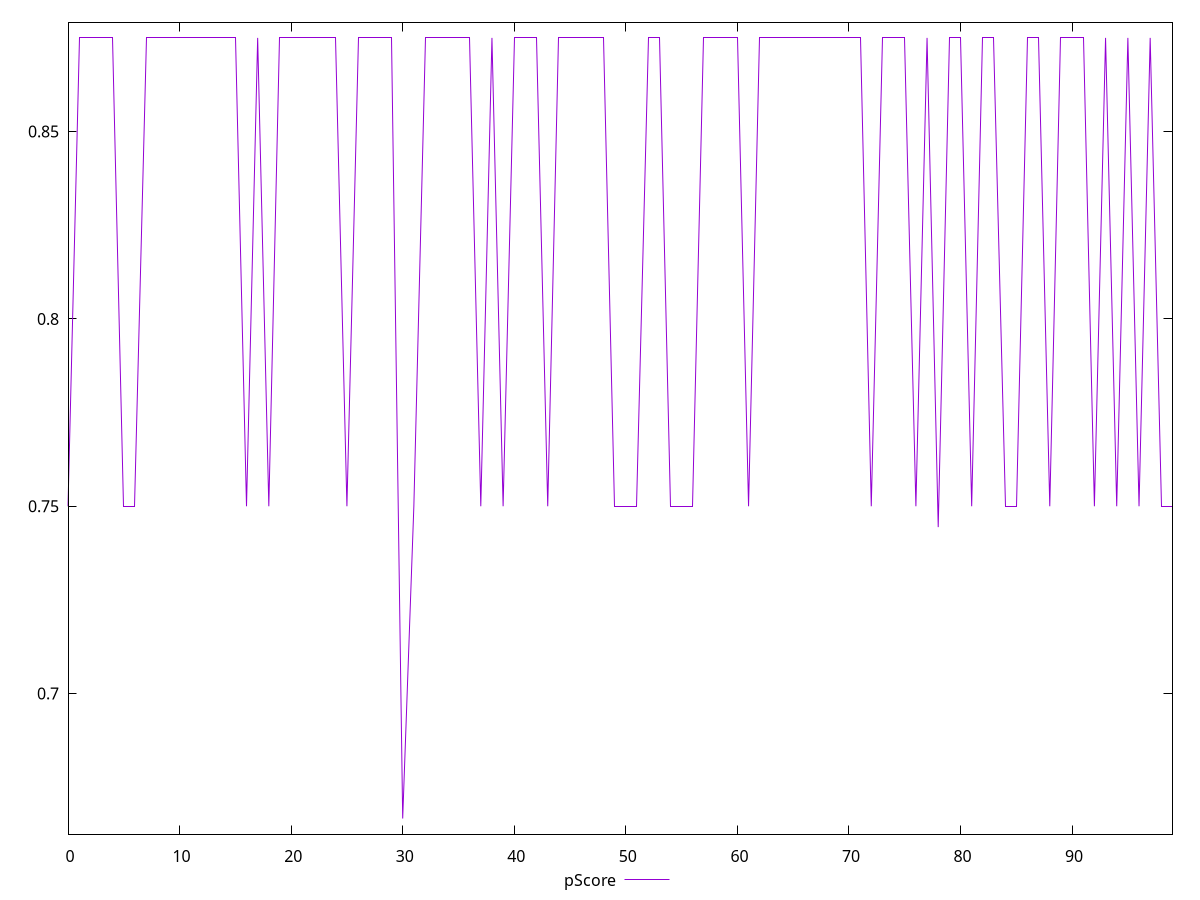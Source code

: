 reset

$pScore <<EOF
0 0.75
1 0.875
2 0.875
3 0.875
4 0.875
5 0.75
6 0.75
7 0.875
8 0.875
9 0.875
10 0.875
11 0.875
12 0.875
13 0.875
14 0.875
15 0.875
16 0.75
17 0.875
18 0.75
19 0.875
20 0.875
21 0.875
22 0.875
23 0.875
24 0.875
25 0.75
26 0.875
27 0.875
28 0.875
29 0.875
30 0.6666666666666666
31 0.75
32 0.875
33 0.875
34 0.875
35 0.875
36 0.875
37 0.75
38 0.875
39 0.75
40 0.875
41 0.875
42 0.875
43 0.75
44 0.875
45 0.875
46 0.875
47 0.875
48 0.875
49 0.75
50 0.75
51 0.75
52 0.875
53 0.875
54 0.75
55 0.75
56 0.75
57 0.875
58 0.875
59 0.875
60 0.875
61 0.75
62 0.875
63 0.875
64 0.875
65 0.875
66 0.875
67 0.875
68 0.875
69 0.875
70 0.875
71 0.875
72 0.75
73 0.875
74 0.875
75 0.875
76 0.75
77 0.875
78 0.7444444444444445
79 0.875
80 0.875
81 0.75
82 0.875
83 0.875
84 0.75
85 0.75
86 0.875
87 0.875
88 0.75
89 0.875
90 0.875
91 0.875
92 0.75
93 0.875
94 0.75
95 0.875
96 0.75
97 0.875
98 0.75
99 0.75
EOF

set key outside below
set xrange [0:99]
set yrange [0.6625:0.8791666666666667]
set trange [0.6625:0.8791666666666667]
set terminal svg size 640, 500 enhanced background rgb 'white'
set output "report_00018_2021-02-10T15-25-16.877Z/offscreen-images/samples/pages/pScore/values.svg"

plot $pScore title "pScore" with line

reset
